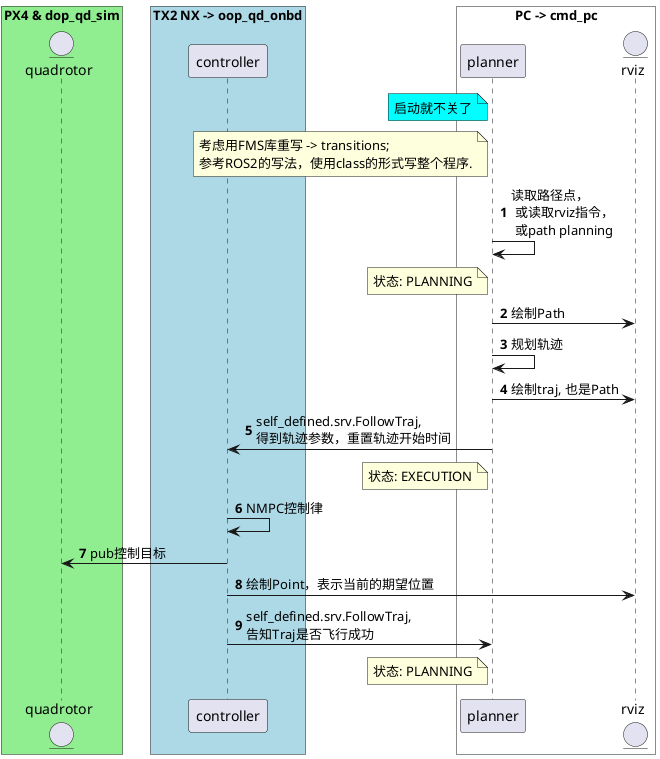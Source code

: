 @startuml
'https://plantuml.com/sequence-diagram

autonumber

box "PX4 & dop_qd_sim" #LightGreen
entity quadrotor
end box

box "TX2 NX -> oop_qd_onbd" #LightBLUE
participant controller
end box
'note right of pt_publisher #aqua
'需要从ROS里拿一个parameter
'确定是选SE3还是NMPC
'end note

box "PC -> cmd_pc" #White
participant planner
entity rviz
end box

note left of planner #aqua
启动就不关了
end note

note left of planner
考虑用FMS库重写 -> transitions;
参考ROS2的写法，使用class的形式写整个程序.
end note

planner -> planner: 读取路径点，\n 或读取rviz指令，\n 或path planning
note left planner
状态: PLANNING
end note
planner -> rviz: 绘制Path
'path_planner -> traj_generator: self_defined.srv.FollowPath

planner -> planner: 规划轨迹
planner -> rviz: 绘制traj, 也是Path
planner -> controller: self_defined.srv.FollowTraj, \n得到轨迹参数，重置轨迹开始时间

note left of planner
状态: EXECUTION
end note

controller -> controller: NMPC控制律
controller -> quadrotor: pub控制目标
controller -> rviz: 绘制Point，表示当前的期望位置


controller -> planner: self_defined.srv.FollowTraj, \n告知Traj是否飞行成功
'planner -> planner: self_defined.srv.FollowPath, \n告知Path是否飞行成功

note left of planner
状态: PLANNING
end note

' 状态： TAKEOFF, PLANNING, EXECUTION, LAND


@enduml